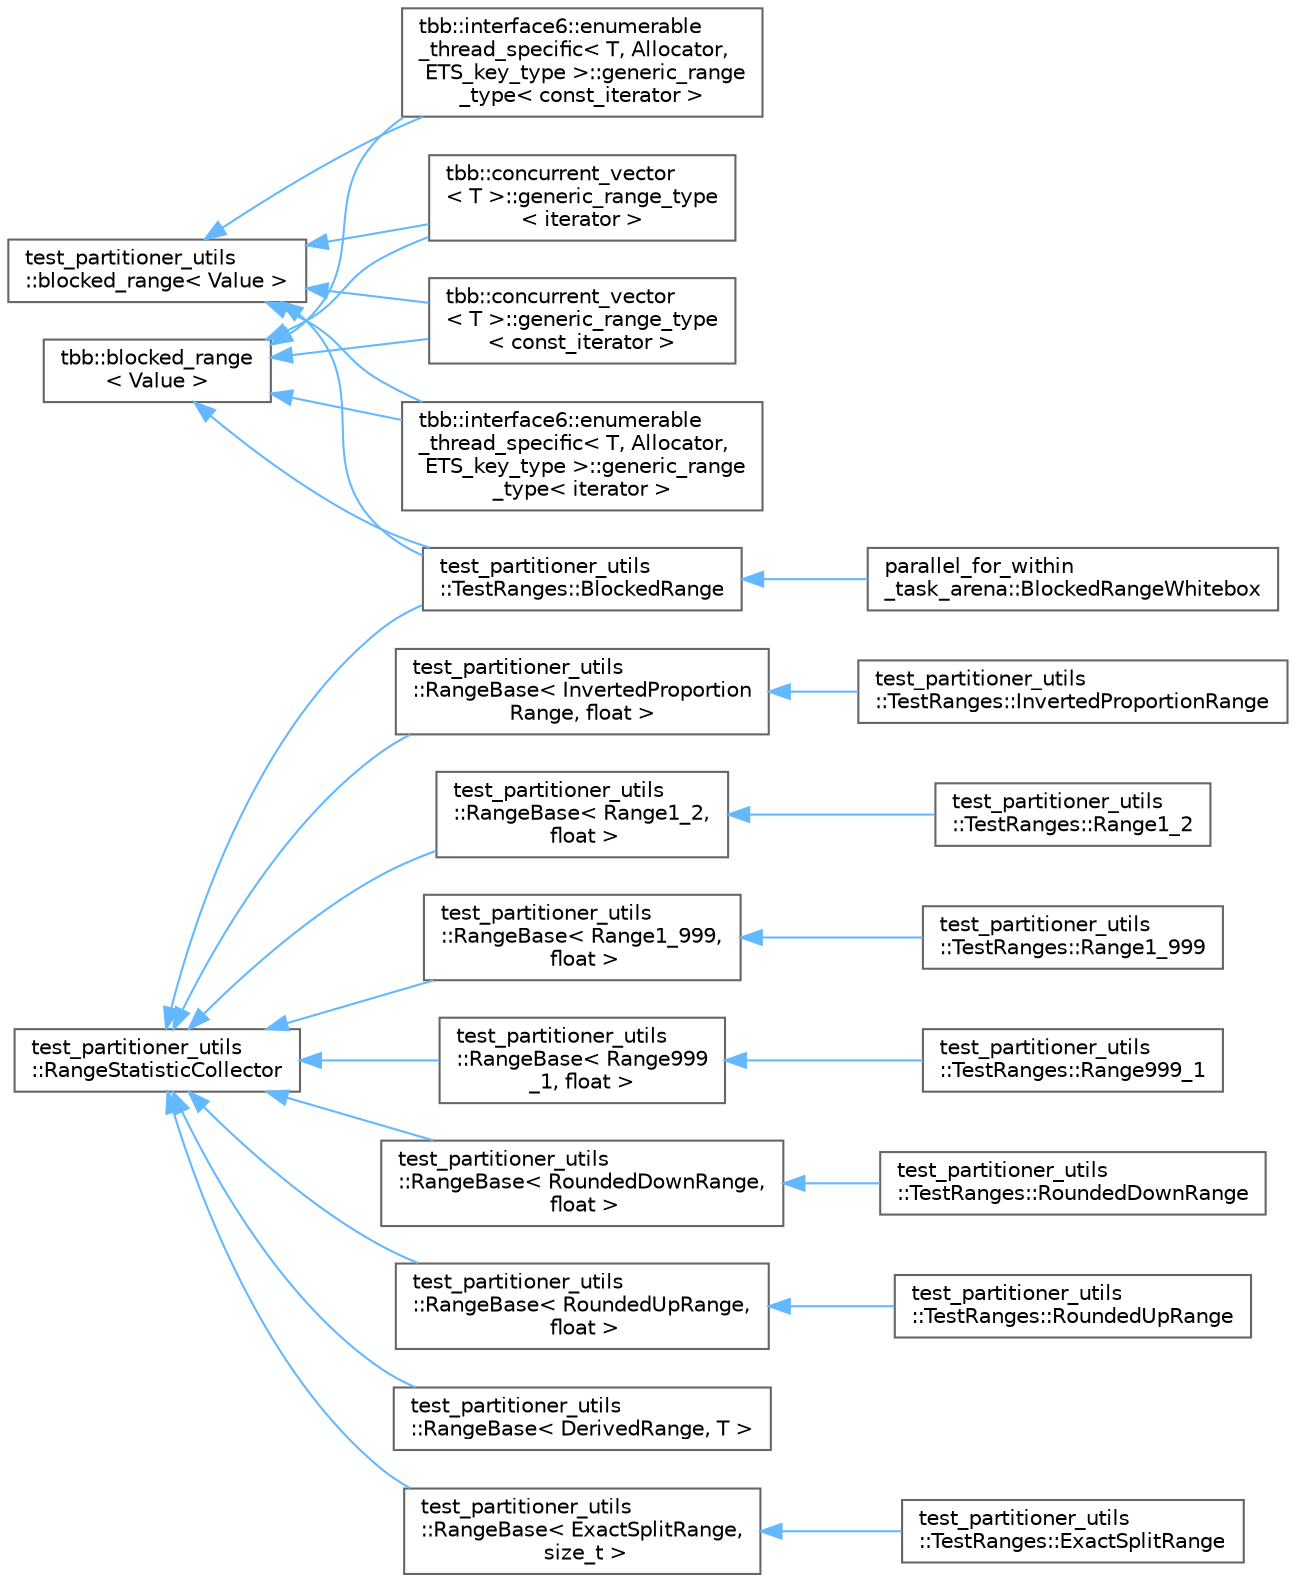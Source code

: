 digraph "类继承关系图"
{
 // LATEX_PDF_SIZE
  bgcolor="transparent";
  edge [fontname=Helvetica,fontsize=10,labelfontname=Helvetica,labelfontsize=10];
  node [fontname=Helvetica,fontsize=10,shape=box,height=0.2,width=0.4];
  rankdir="LR";
  Node0 [id="Node000000",label="tbb::blocked_range\l\< Value \>",height=0.2,width=0.4,color="grey40", fillcolor="white", style="filled",URL="$classtbb_1_1blocked__range.html",tooltip="A range over which to iterate."];
  Node0 -> Node1 [id="edge6665_Node000000_Node000001",dir="back",color="steelblue1",style="solid",tooltip=" "];
  Node1 [id="Node000001",label="tbb::concurrent_vector\l\< T \>::generic_range_type\l\< iterator \>",height=0.2,width=0.4,color="grey40", fillcolor="white", style="filled",URL="$classtbb_1_1concurrent__vector_1_1generic__range__type.html",tooltip=" "];
  Node0 -> Node3 [id="edge6666_Node000000_Node000003",dir="back",color="steelblue1",style="solid",tooltip=" "];
  Node3 [id="Node000003",label="tbb::concurrent_vector\l\< T \>::generic_range_type\l\< const_iterator \>",height=0.2,width=0.4,color="grey40", fillcolor="white", style="filled",URL="$classtbb_1_1concurrent__vector_1_1generic__range__type.html",tooltip=" "];
  Node0 -> Node4 [id="edge6667_Node000000_Node000004",dir="back",color="steelblue1",style="solid",tooltip=" "];
  Node4 [id="Node000004",label="tbb::interface6::enumerable\l_thread_specific\< T, Allocator,\l ETS_key_type \>::generic_range\l_type\< iterator \>",height=0.2,width=0.4,color="grey40", fillcolor="white", style="filled",URL="$classtbb_1_1interface6_1_1enumerable__thread__specific_1_1generic__range__type.html",tooltip=" "];
  Node0 -> Node5 [id="edge6668_Node000000_Node000005",dir="back",color="steelblue1",style="solid",tooltip=" "];
  Node5 [id="Node000005",label="tbb::interface6::enumerable\l_thread_specific\< T, Allocator,\l ETS_key_type \>::generic_range\l_type\< const_iterator \>",height=0.2,width=0.4,color="grey40", fillcolor="white", style="filled",URL="$classtbb_1_1interface6_1_1enumerable__thread__specific_1_1generic__range__type.html",tooltip=" "];
  Node0 -> Node6 [id="edge6669_Node000000_Node000006",dir="back",color="steelblue1",style="solid",tooltip=" "];
  Node6 [id="Node000006",label="test_partitioner_utils\l::TestRanges::BlockedRange",height=0.2,width=0.4,color="grey40", fillcolor="white", style="filled",URL="$classtest__partitioner__utils_1_1_test_ranges_1_1_blocked_range.html",tooltip=" "];
  Node6 -> Node7 [id="edge6670_Node000006_Node000007",dir="back",color="steelblue1",style="solid",tooltip=" "];
  Node7 [id="Node000007",label="parallel_for_within\l_task_arena::BlockedRangeWhitebox",height=0.2,width=0.4,color="grey40", fillcolor="white", style="filled",URL="$classparallel__for__within__task__arena_1_1_blocked_range_whitebox.html",tooltip=" "];
  Node2 [id="Node000002",label="test_partitioner_utils\l::blocked_range\< Value \>",height=0.2,width=0.4,color="grey40", fillcolor="white", style="filled",URL="$classtest__partitioner__utils_1_1blocked__range.html",tooltip="A range over which to iterate."];
  Node2 -> Node1 [id="edge6671_Node000002_Node000001",dir="back",color="steelblue1",style="solid",tooltip=" "];
  Node2 -> Node3 [id="edge6672_Node000002_Node000003",dir="back",color="steelblue1",style="solid",tooltip=" "];
  Node2 -> Node4 [id="edge6673_Node000002_Node000004",dir="back",color="steelblue1",style="solid",tooltip=" "];
  Node2 -> Node5 [id="edge6674_Node000002_Node000005",dir="back",color="steelblue1",style="solid",tooltip=" "];
  Node2 -> Node6 [id="edge6675_Node000002_Node000006",dir="back",color="steelblue1",style="solid",tooltip=" "];
  Node8 [id="Node000008",label="test_partitioner_utils\l::RangeStatisticCollector",height=0.2,width=0.4,color="grey40", fillcolor="white", style="filled",URL="$classtest__partitioner__utils_1_1_range_statistic_collector.html",tooltip=" "];
  Node8 -> Node9 [id="edge6676_Node000008_Node000009",dir="back",color="steelblue1",style="solid",tooltip=" "];
  Node9 [id="Node000009",label="test_partitioner_utils\l::RangeBase\< ExactSplitRange,\l size_t \>",height=0.2,width=0.4,color="grey40", fillcolor="white", style="filled",URL="$classtest__partitioner__utils_1_1_range_base.html",tooltip=" "];
  Node9 -> Node10 [id="edge6677_Node000009_Node000010",dir="back",color="steelblue1",style="solid",tooltip=" "];
  Node10 [id="Node000010",label="test_partitioner_utils\l::TestRanges::ExactSplitRange",height=0.2,width=0.4,color="grey40", fillcolor="white", style="filled",URL="$classtest__partitioner__utils_1_1_test_ranges_1_1_exact_split_range.html",tooltip=" "];
  Node8 -> Node11 [id="edge6678_Node000008_Node000011",dir="back",color="steelblue1",style="solid",tooltip=" "];
  Node11 [id="Node000011",label="test_partitioner_utils\l::RangeBase\< InvertedProportion\lRange, float \>",height=0.2,width=0.4,color="grey40", fillcolor="white", style="filled",URL="$classtest__partitioner__utils_1_1_range_base.html",tooltip=" "];
  Node11 -> Node12 [id="edge6679_Node000011_Node000012",dir="back",color="steelblue1",style="solid",tooltip=" "];
  Node12 [id="Node000012",label="test_partitioner_utils\l::TestRanges::InvertedProportionRange",height=0.2,width=0.4,color="grey40", fillcolor="white", style="filled",URL="$classtest__partitioner__utils_1_1_test_ranges_1_1_inverted_proportion_range.html",tooltip=" "];
  Node8 -> Node13 [id="edge6680_Node000008_Node000013",dir="back",color="steelblue1",style="solid",tooltip=" "];
  Node13 [id="Node000013",label="test_partitioner_utils\l::RangeBase\< Range1_2,\l float \>",height=0.2,width=0.4,color="grey40", fillcolor="white", style="filled",URL="$classtest__partitioner__utils_1_1_range_base.html",tooltip=" "];
  Node13 -> Node14 [id="edge6681_Node000013_Node000014",dir="back",color="steelblue1",style="solid",tooltip=" "];
  Node14 [id="Node000014",label="test_partitioner_utils\l::TestRanges::Range1_2",height=0.2,width=0.4,color="grey40", fillcolor="white", style="filled",URL="$classtest__partitioner__utils_1_1_test_ranges_1_1_range1__2.html",tooltip=" "];
  Node8 -> Node15 [id="edge6682_Node000008_Node000015",dir="back",color="steelblue1",style="solid",tooltip=" "];
  Node15 [id="Node000015",label="test_partitioner_utils\l::RangeBase\< Range1_999,\l float \>",height=0.2,width=0.4,color="grey40", fillcolor="white", style="filled",URL="$classtest__partitioner__utils_1_1_range_base.html",tooltip=" "];
  Node15 -> Node16 [id="edge6683_Node000015_Node000016",dir="back",color="steelblue1",style="solid",tooltip=" "];
  Node16 [id="Node000016",label="test_partitioner_utils\l::TestRanges::Range1_999",height=0.2,width=0.4,color="grey40", fillcolor="white", style="filled",URL="$classtest__partitioner__utils_1_1_test_ranges_1_1_range1__999.html",tooltip=" "];
  Node8 -> Node17 [id="edge6684_Node000008_Node000017",dir="back",color="steelblue1",style="solid",tooltip=" "];
  Node17 [id="Node000017",label="test_partitioner_utils\l::RangeBase\< Range999\l_1, float \>",height=0.2,width=0.4,color="grey40", fillcolor="white", style="filled",URL="$classtest__partitioner__utils_1_1_range_base.html",tooltip=" "];
  Node17 -> Node18 [id="edge6685_Node000017_Node000018",dir="back",color="steelblue1",style="solid",tooltip=" "];
  Node18 [id="Node000018",label="test_partitioner_utils\l::TestRanges::Range999_1",height=0.2,width=0.4,color="grey40", fillcolor="white", style="filled",URL="$classtest__partitioner__utils_1_1_test_ranges_1_1_range999__1.html",tooltip=" "];
  Node8 -> Node19 [id="edge6686_Node000008_Node000019",dir="back",color="steelblue1",style="solid",tooltip=" "];
  Node19 [id="Node000019",label="test_partitioner_utils\l::RangeBase\< RoundedDownRange,\l float \>",height=0.2,width=0.4,color="grey40", fillcolor="white", style="filled",URL="$classtest__partitioner__utils_1_1_range_base.html",tooltip=" "];
  Node19 -> Node20 [id="edge6687_Node000019_Node000020",dir="back",color="steelblue1",style="solid",tooltip=" "];
  Node20 [id="Node000020",label="test_partitioner_utils\l::TestRanges::RoundedDownRange",height=0.2,width=0.4,color="grey40", fillcolor="white", style="filled",URL="$classtest__partitioner__utils_1_1_test_ranges_1_1_rounded_down_range.html",tooltip=" "];
  Node8 -> Node21 [id="edge6688_Node000008_Node000021",dir="back",color="steelblue1",style="solid",tooltip=" "];
  Node21 [id="Node000021",label="test_partitioner_utils\l::RangeBase\< RoundedUpRange,\l float \>",height=0.2,width=0.4,color="grey40", fillcolor="white", style="filled",URL="$classtest__partitioner__utils_1_1_range_base.html",tooltip=" "];
  Node21 -> Node22 [id="edge6689_Node000021_Node000022",dir="back",color="steelblue1",style="solid",tooltip=" "];
  Node22 [id="Node000022",label="test_partitioner_utils\l::TestRanges::RoundedUpRange",height=0.2,width=0.4,color="grey40", fillcolor="white", style="filled",URL="$classtest__partitioner__utils_1_1_test_ranges_1_1_rounded_up_range.html",tooltip=" "];
  Node8 -> Node23 [id="edge6690_Node000008_Node000023",dir="back",color="steelblue1",style="solid",tooltip=" "];
  Node23 [id="Node000023",label="test_partitioner_utils\l::RangeBase\< DerivedRange, T \>",height=0.2,width=0.4,color="grey40", fillcolor="white", style="filled",URL="$classtest__partitioner__utils_1_1_range_base.html",tooltip=" "];
  Node8 -> Node6 [id="edge6691_Node000008_Node000006",dir="back",color="steelblue1",style="solid",tooltip=" "];
}
